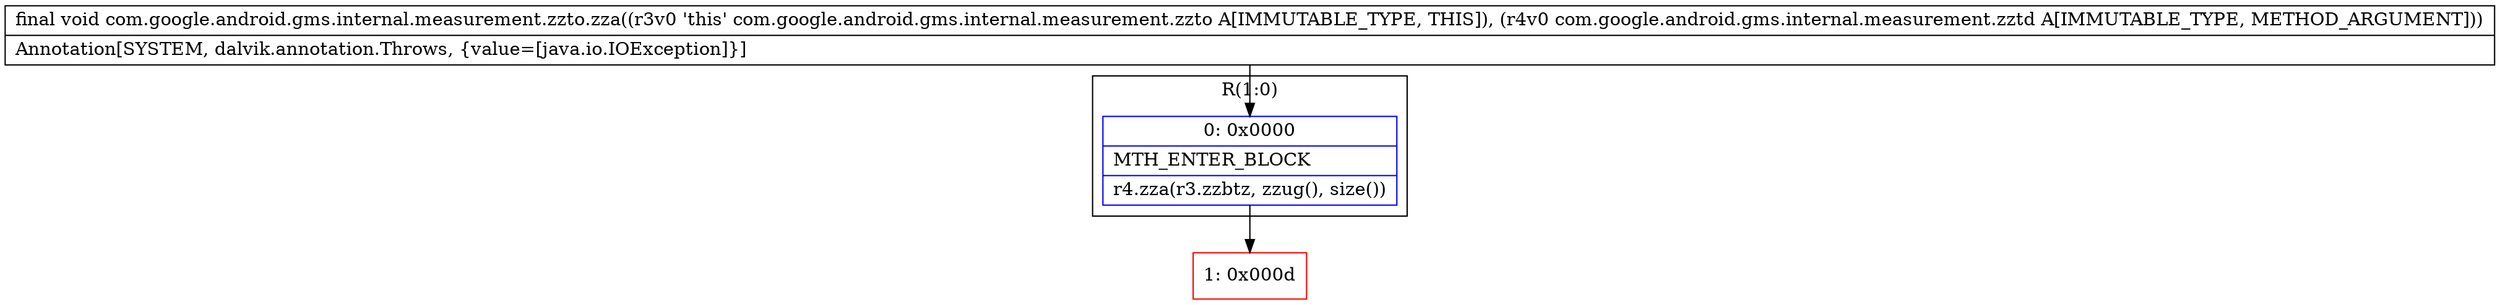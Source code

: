 digraph "CFG forcom.google.android.gms.internal.measurement.zzto.zza(Lcom\/google\/android\/gms\/internal\/measurement\/zztd;)V" {
subgraph cluster_Region_96880132 {
label = "R(1:0)";
node [shape=record,color=blue];
Node_0 [shape=record,label="{0\:\ 0x0000|MTH_ENTER_BLOCK\l|r4.zza(r3.zzbtz, zzug(), size())\l}"];
}
Node_1 [shape=record,color=red,label="{1\:\ 0x000d}"];
MethodNode[shape=record,label="{final void com.google.android.gms.internal.measurement.zzto.zza((r3v0 'this' com.google.android.gms.internal.measurement.zzto A[IMMUTABLE_TYPE, THIS]), (r4v0 com.google.android.gms.internal.measurement.zztd A[IMMUTABLE_TYPE, METHOD_ARGUMENT]))  | Annotation[SYSTEM, dalvik.annotation.Throws, \{value=[java.io.IOException]\}]\l}"];
MethodNode -> Node_0;
Node_0 -> Node_1;
}

